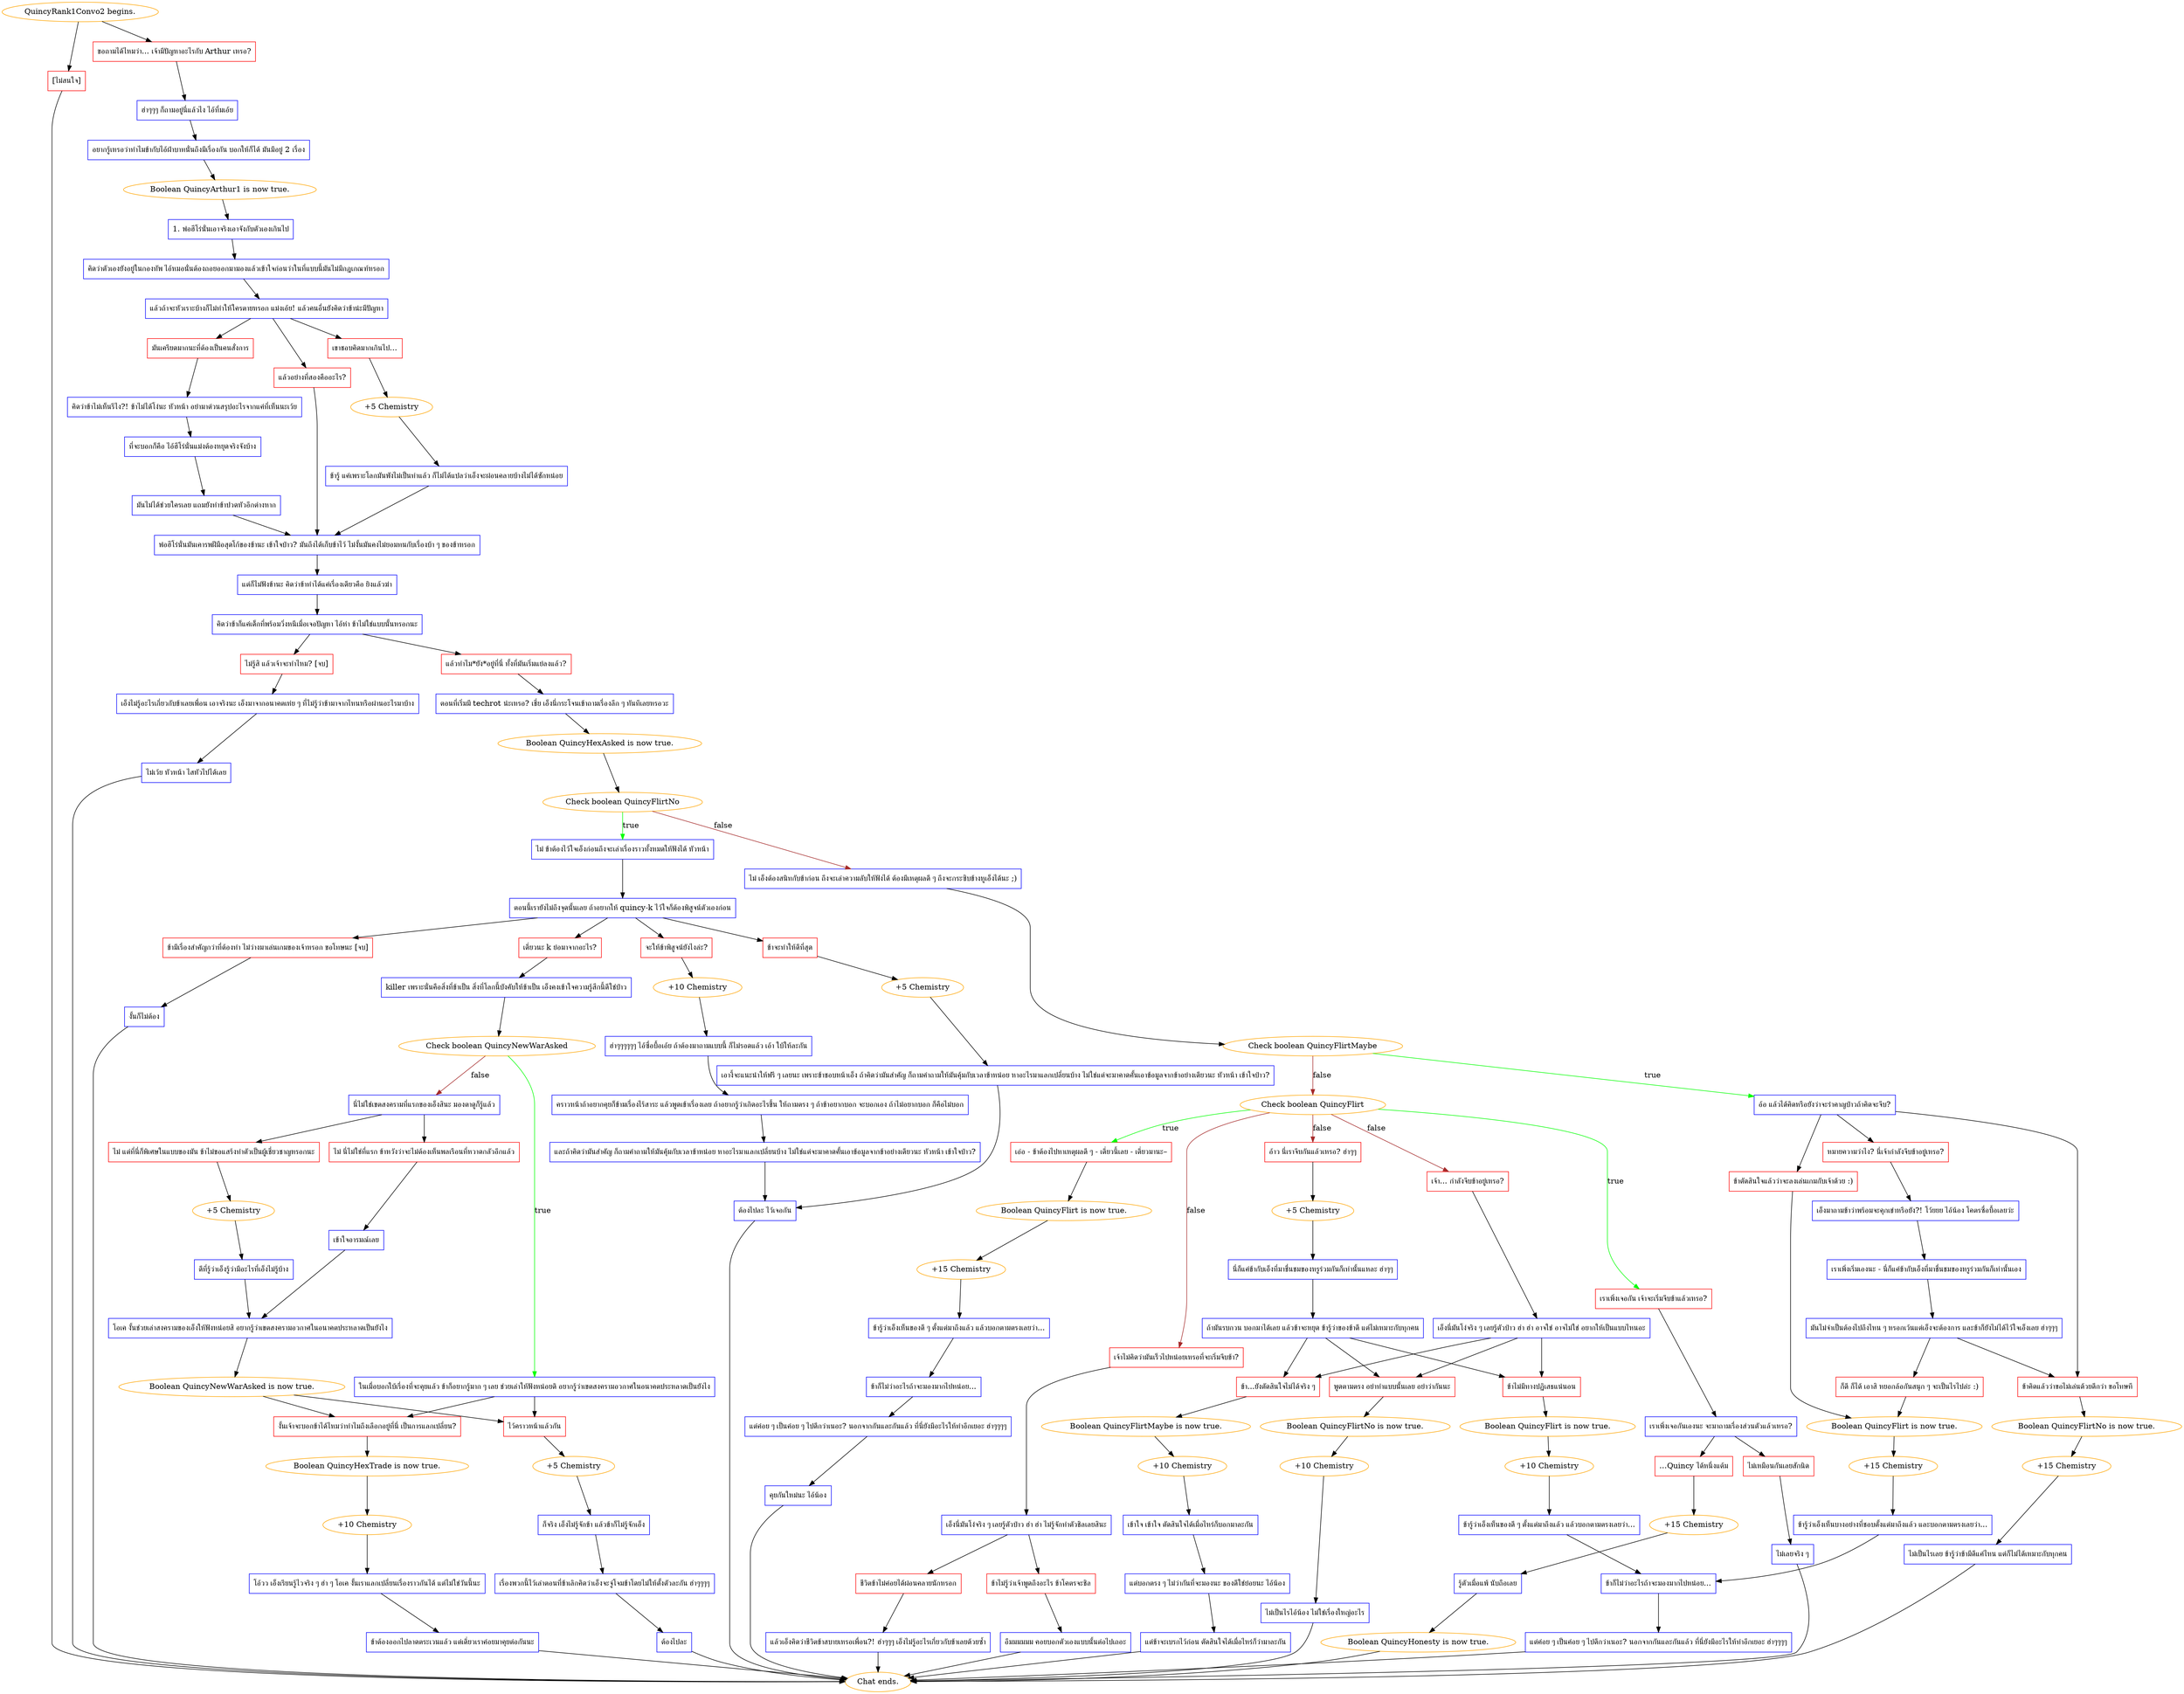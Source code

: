digraph {
	"QuincyRank1Convo2 begins." [color=orange];
		"QuincyRank1Convo2 begins." -> j3264268688;
		"QuincyRank1Convo2 begins." -> j3001038503;
	j3264268688 [label="ขอถามได้ไหมว่า... เจ้ามีปัญหาอะไรกับ Arthur เหรอ?",shape=box,color=red];
		j3264268688 -> j1914158821;
	j3001038503 [label="[ไม่สนใจ]",shape=box,color=red];
		j3001038503 -> "Chat ends.";
	j1914158821 [label="ฮ่าๆๆๆ ก็ถามอยู่นี่แล้วไง ไอ้ทึ่มเอ้ย",shape=box,color=blue];
		j1914158821 -> j3207456930;
	"Chat ends." [color=orange];
	j3207456930 [label="อยากรู้เหรอว่าทำไมข้ากับไอ้ฝ่าบาทนั่นถึงมีเรื่องกัน บอกให้ก็ได้ มันมีอยู่ 2 เรื่อง",shape=box,color=blue];
		j3207456930 -> j2276322785;
	j2276322785 [label="Boolean QuincyArthur1 is now true.",color=orange];
		j2276322785 -> j3558168527;
	j3558168527 [label="1. พ่อฮีโร่นั่นเอาจริงเอาจังกับตัวเองเกินไป",shape=box,color=blue];
		j3558168527 -> j784661029;
	j784661029 [label="คิดว่าตัวเองยังอยู่ในกองทัพ ไอ้หมอนั่นต้องถอยออกมามองแล้วเข้าใจก่อนว่าในที่แบบนี้มันไม่มีกฎเกณฑ์หรอก",shape=box,color=blue];
		j784661029 -> j2721245200;
	j2721245200 [label="แล้วถ้าจะหัวเราะบ้างก็ไม่ทำให้ใครตายหรอก แม่งเอ้ย! แล้วคนอื่นยังคิดว่าข้าน่ะมีปัญหา",shape=box,color=blue];
		j2721245200 -> j2943876705;
		j2721245200 -> j750858226;
		j2721245200 -> j1888533734;
	j2943876705 [label="มันเครียดมากนะที่ต้องเป็นคนสั่งการ",shape=box,color=red];
		j2943876705 -> j3370132489;
	j750858226 [label="เขาชอบคิดมากเกินไป…",shape=box,color=red];
		j750858226 -> j910056577;
	j1888533734 [label="แล้วอย่างที่สองคืออะไร?",shape=box,color=red];
		j1888533734 -> j1998976140;
	j3370132489 [label="คิดว่าข้าไม่เห็นรึไง?! ข้าไม่ได้โง่นะ หัวหน้า อย่ามาด่วนสรุปอะไรจากแค่ที่เห็นนะเว้ย",shape=box,color=blue];
		j3370132489 -> j228562684;
	j910056577 [label="+5 Chemistry",color=orange];
		j910056577 -> j896152136;
	j1998976140 [label="พ่อฮีโร่นั่นมันเคารพฝีมือสุดโก้ของข้านะ เข้าใจป่าว? มันถึงได้เก็บข้าไว้ ไม่งั้นมันคงไม่ยอมทนกับเรื่องบ้า ๆ ของข้าหรอก",shape=box,color=blue];
		j1998976140 -> j3025698872;
	j228562684 [label="ที่จะบอกก็คือ ไอ้ฮีโร่นั่นแม่งต้องหยุดจริงจังบ้าง",shape=box,color=blue];
		j228562684 -> j1364076457;
	j896152136 [label="ข้ารู้ แค่เพราะโลกมันพังไม่เป็นท่าแล้ว ก็ไม่ได้แปลว่าเอ็งจะผ่อนคลายบ้างไม่ได้ซักหน่อย",shape=box,color=blue];
		j896152136 -> j1998976140;
	j3025698872 [label="แต่ก็ไม่ฟังข้านะ คิดว่าข้าทำได้แค่เรื่องเดียวคือ ยิงแล้วฆ่า",shape=box,color=blue];
		j3025698872 -> j3342246266;
	j1364076457 [label="มันไม่ได้ช่วยใครเลย แถมยังทำข้าปวดหัวอีกต่างหาก",shape=box,color=blue];
		j1364076457 -> j1998976140;
	j3342246266 [label="คิดว่าข้าก็แค่เด็กที่พร้อมวิ่งหนีเมื่อเจอปัญหา ไอ้ห่า ข้าไม่ใช่แบบนั้นหรอกนะ",shape=box,color=blue];
		j3342246266 -> j3787257195;
		j3342246266 -> j1220448070;
	j3787257195 [label="แล้วทำไม*ยัง*อยู่ที่นี่ ทั้งที่มันเริ่มแย่ลงแล้ว?",shape=box,color=red];
		j3787257195 -> j679591666;
	j1220448070 [label="ไม่รู้สิ แล้วเจ้าจะทำไหม? [จบ]",shape=box,color=red];
		j1220448070 -> j3940397879;
	j679591666 [label="ตอนที่เริ่มมี techrot น่ะเหรอ? เชี่ย เอ็งนี่กระโจนเข้าถามเรื่องลึก ๆ ทันทีเลยหรอวะ",shape=box,color=blue];
		j679591666 -> j1401596010;
	j3940397879 [label="เอ็งไม่รู้อะไรเกี่ยวกับข้าเลยเพื่อน เอาจริงนะ เอ็งมาจากอนาคตเห่ย ๆ ที่ไม่รู้ว่าข้ามาจากไหนหรือผ่านอะไรมาบ้าง",shape=box,color=blue];
		j3940397879 -> j2193529361;
	j1401596010 [label="Boolean QuincyHexAsked is now true.",color=orange];
		j1401596010 -> j2047830210;
	j2193529361 [label="ไม่เว้ย หัวหน้า ไสหัวไปได้เลย",shape=box,color=blue];
		j2193529361 -> "Chat ends.";
	j2047830210 [label="Check boolean QuincyFlirtNo",color=orange];
		j2047830210 -> j3355082157 [label=true,color=green];
		j2047830210 -> j1236221726 [label=false,color=brown];
	j3355082157 [label="ไม่ ข้าต้องไว้ใจเอ็งก่อนถึงจะเล่าเรื่องราวทั้งหมดให้ฟังได้ หัวหน้า",shape=box,color=blue];
		j3355082157 -> j3562434009;
	j1236221726 [label="ไม่ เอ็งต้องสนิทกับข้าก่อน ถึงจะเล่าความลับให้ฟังได้ ต้องมีเหตุผลดี ๆ ถึงจะกระซิบข้างหูเอ็งได้นะ ;)",shape=box,color=blue];
		j1236221726 -> j312864714;
	j3562434009 [label="ตอนนี้เรายังไม่ถึงจุดนั้นเลย ถ้าอยากให้ quincy-k ไว้ใจก็ต้องพิสูจน์ตัวเองก่อน",shape=box,color=blue];
		j3562434009 -> j4268147629;
		j3562434009 -> j2811435395;
		j3562434009 -> j4000153784;
		j3562434009 -> j922541197;
	j312864714 [label="Check boolean QuincyFlirtMaybe",color=orange];
		j312864714 -> j1363683402 [label=true,color=green];
		j312864714 -> j1749849566 [label=false,color=brown];
	j4268147629 [label="ข้าจะทำให้ดีที่สุด",shape=box,color=red];
		j4268147629 -> j1131697768;
	j2811435395 [label="จะให้ข้าพิสูจน์ยังไงล่ะ?",shape=box,color=red];
		j2811435395 -> j1037192031;
	j4000153784 [label="เดี๋ยวนะ k ย่อมาจากอะไร?",shape=box,color=red];
		j4000153784 -> j337225228;
	j922541197 [label="ข้ามีเรื่องสำคัญกว่าที่ต้องทำ ไม่ว่างมาเล่นเกมของเจ้าหรอก ขอโทษนะ [จบ]",shape=box,color=red];
		j922541197 -> j1372387009;
	j1363683402 [label="อ้อ แล้วได้คิดหรือยังว่าจะรำคาญป่าวถ้าคิดจะจีบ?",shape=box,color=blue];
		j1363683402 -> j2634702061;
		j1363683402 -> j1382607633;
		j1363683402 -> j1008558642;
	j1749849566 [label="Check boolean QuincyFlirt",color=orange];
		j1749849566 -> j390632584 [label=true,color=green];
		j1749849566 -> j1888246657 [label=true,color=green];
		j1749849566 -> j3585555486 [label=false,color=brown];
		j1749849566 -> j2280042702 [label=false,color=brown];
		j1749849566 -> j1994298537 [label=false,color=brown];
	j1131697768 [label="+5 Chemistry",color=orange];
		j1131697768 -> j3598713725;
	j1037192031 [label="+10 Chemistry",color=orange];
		j1037192031 -> j2029994955;
	j337225228 [label="killer เพราะนั่นคือสิ่งที่ข้าเป็น สิ่งที่โลกนี้บังคับให้ข้าเป็น เอ็งคงเข้าใจความรู้สึกนี้ดีใช่ป่าว",shape=box,color=blue];
		j337225228 -> j1301339131;
	j1372387009 [label="งั้นก็ไม่ต้อง",shape=box,color=blue];
		j1372387009 -> "Chat ends.";
	j2634702061 [label="หมายความว่าไง? นี่เจ้ากำลังจีบข้าอยู่เหรอ?",shape=box,color=red];
		j2634702061 -> j1482173777;
	j1382607633 [label="ข้าตัดสินใจแล้วว่าจะลงเล่นเกมกับเจ้าด้วย :)",shape=box,color=red];
		j1382607633 -> j1212837038;
	j1008558642 [label="ข้าคิดแล้วว่าขอไม่เล่นด้วยดีกว่า ขอโทษที",shape=box,color=red];
		j1008558642 -> j520033847;
	j390632584 [label="เอ่อ - ข้าต้องไปหาเหตุผลดี ๆ - เดี๋ยวนี้เลย - เดี๋ยวมานะ–",shape=box,color=red];
		j390632584 -> j2172547629;
	j1888246657 [label="เราเพิ่งเจอกัน เจ้าจะเริ่มจีบข้าแล้วเหรอ?",shape=box,color=red];
		j1888246657 -> j1338426143;
	j3585555486 [label="เจ้าไม่คิดว่ามันเร็วไปหน่อยเหรอที่จะเริ่มจีบข้า?",shape=box,color=red];
		j3585555486 -> j3460887418;
	j2280042702 [label="เจ้า... กำลังจีบข้าอยู่เหรอ?",shape=box,color=red];
		j2280042702 -> j3430342309;
	j1994298537 [label="อ้าว นี่เราจีบกันแล้วเหรอ? ฮ่าๆๆ",shape=box,color=red];
		j1994298537 -> j3214529991;
	j3598713725 [label="เอางี้จะแนะนำให้ฟรี ๆ เลยนะ เพราะข้าชอบหน้าเอ็ง ถ้าคิดว่ามันสำคัญ ก็ถามคำถามให้มันคุ้มกับเวลาข้าหน่อย หาอะไรมาแลกเปลี่ยนบ้าง ไม่ใช่แต่จะมาคาดคั้นเอาข้อมูลจากข้าอย่างเดียวนะ หัวหน้า เข้าใจป่าว?",shape=box,color=blue];
		j3598713725 -> j1066561840;
	j2029994955 [label="ฮ่าๆๆๆๆๆๆ ไอ้ซื่อบื้อเอ้ย ถ้าต้องมาถามแบบนี้ ก็ไม่รอดแล้ว เอ้า ใบ้ให้ละกัน",shape=box,color=blue];
		j2029994955 -> j3300635234;
	j1301339131 [label="Check boolean QuincyNewWarAsked",color=orange];
		j1301339131 -> j863289211 [label=true,color=green];
		j1301339131 -> j1577272937 [label=false,color=brown];
	j1482173777 [label="เอ็งมาถามข้าว่าพร้อมจะคุกเข่าหรือยัง?! โว้ยยย ไอ้น้อง โคตรซื่อบื้อเลยว่ะ",shape=box,color=blue];
		j1482173777 -> j1866224028;
	j1212837038 [label="Boolean QuincyFlirt is now true.",color=orange];
		j1212837038 -> j3615666164;
	j520033847 [label="Boolean QuincyFlirtNo is now true.",color=orange];
		j520033847 -> j1726109724;
	j2172547629 [label="Boolean QuincyFlirt is now true.",color=orange];
		j2172547629 -> j1042439038;
	j1338426143 [label="เราเพิ่งเจอกันเองนะ จะมาถามเรื่องส่วนตัวแล้วเหรอ?",shape=box,color=blue];
		j1338426143 -> j3754339243;
		j1338426143 -> j808921480;
	j3460887418 [label="เอ็งนี่มันโง่จริง ๆ เลยรู้ตัวป่าว ฮ่า ฮ่า ไม่รู้จักทำตัวชิลเลยสินะ",shape=box,color=blue];
		j3460887418 -> j4120422144;
		j3460887418 -> j1916081634;
	j3430342309 [label="เอ็งนี่มันโง่จริง ๆ เลยรู้ตัวป่าว ฮ่า ฮ่า อาจใช่ อาจไม่ใช่ อยากให้เป็นแบบไหนอะ",shape=box,color=blue];
		j3430342309 -> j195245526;
		j3430342309 -> j2541951976;
		j3430342309 -> j399530242;
	j3214529991 [label="+5 Chemistry",color=orange];
		j3214529991 -> j547882948;
	j1066561840 [label="ต้องไปละ ไว้เจอกัน",shape=box,color=blue];
		j1066561840 -> "Chat ends.";
	j3300635234 [label="คราวหน้าถ้าอยากคุยก็ข้ามเรื่องไร้สาระ แล้วพูดเข้าเรื่องเลย ถ้าอยากรู้ว่าเกิดอะไรขึ้น ให้ถามตรง ๆ ถ้าข้าอยากบอก จะบอกเอง ถ้าไม่อยากบอก ก็คือไม่บอก",shape=box,color=blue];
		j3300635234 -> j4292600390;
	j863289211 [label="ในเมื่อบอกใบ้เรื่องที่จะคุยแล้ว ข้าก็อยากรู้มาก ๆ เลย ช่วยเล่าให้ฟังหน่อยดิ อยากรู้ว่าเขตสงครามอวกาศในอนาคตประหลาดเป็นยังไง",shape=box,color=blue];
		j863289211 -> j3391586482;
		j863289211 -> j2190528431;
	j1577272937 [label="นี่ไม่ใช่เขตสงครามที่แรกของเอ็งสินะ มองตาดูก็รู้แล้ว",shape=box,color=blue];
		j1577272937 -> j4247012142;
		j1577272937 -> j2658972198;
	j1866224028 [label="เราเพิ่งเริ่มเองนะ - นี่ก็แค่ข้ากับเอ็งที่มาชื่นชมของหรูร่วมกันก็เท่านั้นเอง",shape=box,color=blue];
		j1866224028 -> j1834474649;
	j3615666164 [label="+15 Chemistry",color=orange];
		j3615666164 -> j1619935102;
	j1726109724 [label="+15 Chemistry",color=orange];
		j1726109724 -> j1015152874;
	j1042439038 [label="+15 Chemistry",color=orange];
		j1042439038 -> j4181925328;
	j3754339243 [label="…Quincy ได้หนึ่งแต้ม",shape=box,color=red];
		j3754339243 -> j2566923901;
	j808921480 [label="ไม่เหมือนกันเลยสักนิด",shape=box,color=red];
		j808921480 -> j1683652770;
	j4120422144 [label="ชีวิตข้าไม่ค่อยได้ผ่อนคลายนักหรอก",shape=box,color=red];
		j4120422144 -> j3398266649;
	j1916081634 [label="ข้าไม่รู้ว่าเจ้าพูดถึงอะไร ข้าโคตรจะชิล",shape=box,color=red];
		j1916081634 -> j389821896;
	j195245526 [label="ข้าไม่มีทางปฏิเสธแน่นอน",shape=box,color=red];
		j195245526 -> j302471047;
	j2541951976 [label="ข้า...ยังตัดสินใจไม่ได้จริง ๆ",shape=box,color=red];
		j2541951976 -> j3379206435;
	j399530242 [label="พูดตามตรง อย่าทำแบบนั้นเลย อย่าว่ากันนะ",shape=box,color=red];
		j399530242 -> j1897446611;
	j547882948 [label="นี่ก็แค่ข้ากับเอ็งที่มาชื่นชมของหรูร่วมกันก็เท่านั้นแหละ ฮ่าๆๆ",shape=box,color=blue];
		j547882948 -> j2000199974;
	j4292600390 [label="และถ้าคิดว่ามันสำคัญ ก็ถามคำถามให้มันคุ้มกับเวลาข้าหน่อย หาอะไรมาแลกเปลี่ยนบ้าง ไม่ใช่แต่จะมาคาดคั้นเอาข้อมูลจากข้าอย่างเดียวนะ หัวหน้า เข้าใจป่าว?",shape=box,color=blue];
		j4292600390 -> j1066561840;
	j3391586482 [label="งั้นเจ้าจะบอกข้าได้ไหมว่าทำไมถึงเลือกอยู่ที่นี่ เป็นการแลกเปลี่ยน?",shape=box,color=red];
		j3391586482 -> j3703135491;
	j2190528431 [label="ไว้คราวหน้าแล้วกัน",shape=box,color=red];
		j2190528431 -> j3761585710;
	j4247012142 [label="ไม่ นี่ไม่ใช่ที่แรก ข้าหวังว่าจะไม่ต้องเห็นพลเรือนที่หวาดกลัวอีกแล้ว",shape=box,color=red];
		j4247012142 -> j1538761749;
	j2658972198 [label="ไม่ แต่ที่นี่ก็พิเศษในแบบของมัน ข้าไม่ขอแสร้งทำตัวเป็นผู้เชี่ยวชาญหรอกนะ",shape=box,color=red];
		j2658972198 -> j3386874677;
	j1834474649 [label="มันไม่จำเป็นต้องไปถึงไหน ๆ หรอกเว้นแต่เอ็งจะต้องการ และข้าก็ยังไม่ได้ไว้ใจเอ็งเลย ฮ่าๆๆๆ",shape=box,color=blue];
		j1834474649 -> j1244173048;
		j1834474649 -> j1008558642;
	j1619935102 [label="ข้ารู้ว่าเอ็งเห็นบางอย่างที่ชอบตั้งแต่มาถึงแล้ว และบอกตามตรงเลยว่า...",shape=box,color=blue];
		j1619935102 -> j3486014858;
	j1015152874 [label="ไม่เป็นไรเลย ข้ารู้ว่าข้ามีดีแค่ไหน แต่ก็ไม่ได้เหมาะกับทุกคน",shape=box,color=blue];
		j1015152874 -> "Chat ends.";
	j4181925328 [label="ข้ารู้ว่าเอ็งเห็นของดี ๆ ตั้งแต่มาถึงแล้ว แล้วบอกตามตรงเลยว่า...",shape=box,color=blue];
		j4181925328 -> j3406064396;
	j2566923901 [label="+15 Chemistry",color=orange];
		j2566923901 -> j1823105746;
	j1683652770 [label="ไม่เลยจริง ๆ",shape=box,color=blue];
		j1683652770 -> "Chat ends.";
	j3398266649 [label="แล้วเอ็งคิดว่าชีวิตข้าสบายเหรอเพื่อน?! ฮ่าๆๆๆ เอ็งไม่รู้อะไรเกี่ยวกับข้าเลยด้วยซ้ำ",shape=box,color=blue];
		j3398266649 -> "Chat ends.";
	j389821896 [label="อืมมมมมม คอยบอกตัวเองแบบนั้นต่อไปเถอะ",shape=box,color=blue];
		j389821896 -> "Chat ends.";
	j302471047 [label="Boolean QuincyFlirt is now true.",color=orange];
		j302471047 -> j2584070136;
	j3379206435 [label="Boolean QuincyFlirtMaybe is now true.",color=orange];
		j3379206435 -> j1668720927;
	j1897446611 [label="Boolean QuincyFlirtNo is now true.",color=orange];
		j1897446611 -> j3031117873;
	j2000199974 [label="ถ้ามันรบกวน บอกมาได้เลย แล้วข้าจะหยุด ข้ารู้ว่าของข้าดี แต่ไม่เหมาะกับทุกคน",shape=box,color=blue];
		j2000199974 -> j195245526;
		j2000199974 -> j2541951976;
		j2000199974 -> j399530242;
	j3703135491 [label="Boolean QuincyHexTrade is now true.",color=orange];
		j3703135491 -> j3054715616;
	j3761585710 [label="+5 Chemistry",color=orange];
		j3761585710 -> j2081628981;
	j1538761749 [label="เข้าใจอารมณ์เลย",shape=box,color=blue];
		j1538761749 -> j4232785076;
	j3386874677 [label="+5 Chemistry",color=orange];
		j3386874677 -> j1217415935;
	j1244173048 [label="ก็ดี ก็ได้ เอาสิ หยอกล้อกันสนุก ๆ จะเป็นไรไปล่ะ :)",shape=box,color=red];
		j1244173048 -> j1212837038;
	j3486014858 [label="ข้าก็ไม่ว่าอะไรถ้าจะมองมากไปหน่อย...",shape=box,color=blue];
		j3486014858 -> j4294779342;
	j3406064396 [label="ข้าก็ไม่ว่าอะไรถ้าจะมองมากไปหน่อย...",shape=box,color=blue];
		j3406064396 -> j2434298737;
	j1823105746 [label="รู้ตัวเมื่อแพ้ นับถือเลย",shape=box,color=blue];
		j1823105746 -> j4153838995;
	j2584070136 [label="+10 Chemistry",color=orange];
		j2584070136 -> j2059392001;
	j1668720927 [label="+10 Chemistry",color=orange];
		j1668720927 -> j2951541527;
	j3031117873 [label="+10 Chemistry",color=orange];
		j3031117873 -> j1067201225;
	j3054715616 [label="+10 Chemistry",color=orange];
		j3054715616 -> j3082142489;
	j2081628981 [label="ก็จริง เอ็งไม่รู้จักข้า แล้วข้าก็ไม่รู้จักเอ็ง",shape=box,color=blue];
		j2081628981 -> j40273119;
	j4232785076 [label="โอเค งั้นช่วยเล่าสงครามของเอ็งให้ฟังหน่อยสิ อยากรู้ว่าเขตสงครามอวกาศในอนาคตประหลาดเป็นยังไง",shape=box,color=blue];
		j4232785076 -> j661393063;
	j1217415935 [label="ดีที่รู้ว่าเอ็งรู้ว่ามีอะไรที่เอ็งไม่รู้บ้าง",shape=box,color=blue];
		j1217415935 -> j4232785076;
	j4294779342 [label="แต่ค่อย ๆ เป็นค่อย ๆ ไปดีกว่าเนอะ? นอกจากกันและกันแล้ว ที่นี่ยังมีอะไรให้ทำอีกเยอะ ฮ่าๆๆๆๆ",shape=box,color=blue];
		j4294779342 -> "Chat ends.";
	j2434298737 [label="แต่ค่อย ๆ เป็นค่อย ๆ ไปดีกว่าเนอะ? นอกจากกันและกันแล้ว ที่นี่ยังมีอะไรให้ทำอีกเยอะ ฮ่าๆๆๆๆ",shape=box,color=blue];
		j2434298737 -> j3462790808;
	j4153838995 [label="Boolean QuincyHonesty is now true.",color=orange];
		j4153838995 -> "Chat ends.";
	j2059392001 [label="ข้ารู้ว่าเอ็งเห็นของดี ๆ ตั้งแต่มาถึงแล้ว แล้วบอกตามตรงเลยว่า...",shape=box,color=blue];
		j2059392001 -> j3486014858;
	j2951541527 [label="เข้าใจ เข้าใจ ตัดสินใจได้เมื่อไหร่ก็บอกมาละกัน",shape=box,color=blue];
		j2951541527 -> j3303772396;
	j1067201225 [label="ไม่เป็นไรไอ้น้อง ไม่ใช่เรื่องใหญ่อะไร",shape=box,color=blue];
		j1067201225 -> "Chat ends.";
	j3082142489 [label="โอ้วว เอ็งเรียนรู้ไวจริง ๆ ฮ่า ๆ โอเค งั้นเราแลกเปลี่ยนเรื่องราวกันได้ แต่ไม่ใช่วันนี้นะ",shape=box,color=blue];
		j3082142489 -> j2218791015;
	j40273119 [label="เรื่องพวกนี้ไว้เล่าตอนที่ข้าเลิกคิดว่าเอ็งจะจู่โจมข้าโดยไม่ให้ตั้งตัวละกัน ฮ่าๆๆๆๆ",shape=box,color=blue];
		j40273119 -> j1548387748;
	j661393063 [label="Boolean QuincyNewWarAsked is now true.",color=orange];
		j661393063 -> j3391586482;
		j661393063 -> j2190528431;
	j3462790808 [label="คุยกันใหม่นะ ไอ้น้อง",shape=box,color=blue];
		j3462790808 -> "Chat ends.";
	j3303772396 [label="แต่บอกตรง ๆ ไม่ว่ากันที่จะมองนะ ของดีใช่ย่อยนะ ไอ้น้อง",shape=box,color=blue];
		j3303772396 -> j3156838258;
	j2218791015 [label="ข้าต้องออกไปลาดตระเวนแล้ว แต่เดี๋ยวเราค่อยมาคุยต่อกันนะ",shape=box,color=blue];
		j2218791015 -> "Chat ends.";
	j1548387748 [label="ต้องไปละ",shape=box,color=blue];
		j1548387748 -> "Chat ends.";
	j3156838258 [label="แต่ข้าจะเบรกไว้ก่อน ตัดสินใจได้เมื่อไหร่ก็ว่ามาละกัน",shape=box,color=blue];
		j3156838258 -> "Chat ends.";
}
